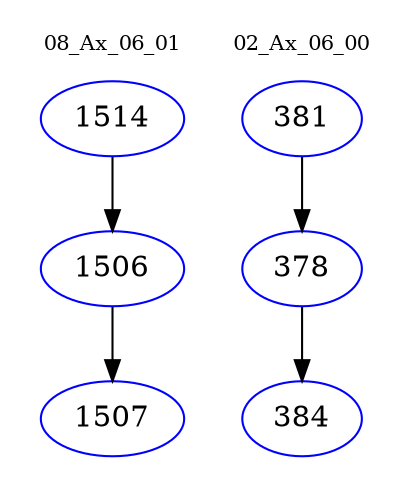 digraph{
subgraph cluster_0 {
color = white
label = "08_Ax_06_01";
fontsize=10;
T0_1514 [label="1514", color="blue"]
T0_1514 -> T0_1506 [color="black"]
T0_1506 [label="1506", color="blue"]
T0_1506 -> T0_1507 [color="black"]
T0_1507 [label="1507", color="blue"]
}
subgraph cluster_1 {
color = white
label = "02_Ax_06_00";
fontsize=10;
T1_381 [label="381", color="blue"]
T1_381 -> T1_378 [color="black"]
T1_378 [label="378", color="blue"]
T1_378 -> T1_384 [color="black"]
T1_384 [label="384", color="blue"]
}
}
